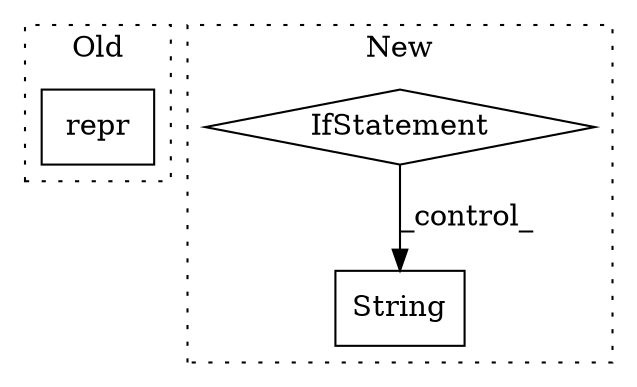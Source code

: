 digraph G {
subgraph cluster0 {
1 [label="repr" a="32" s="1628,1647" l="5,1" shape="box"];
label = "Old";
style="dotted";
}
subgraph cluster1 {
2 [label="String" a="32" s="1727,1738" l="7,1" shape="box"];
3 [label="IfStatement" a="25" s="1687" l="3" shape="diamond"];
label = "New";
style="dotted";
}
3 -> 2 [label="_control_"];
}